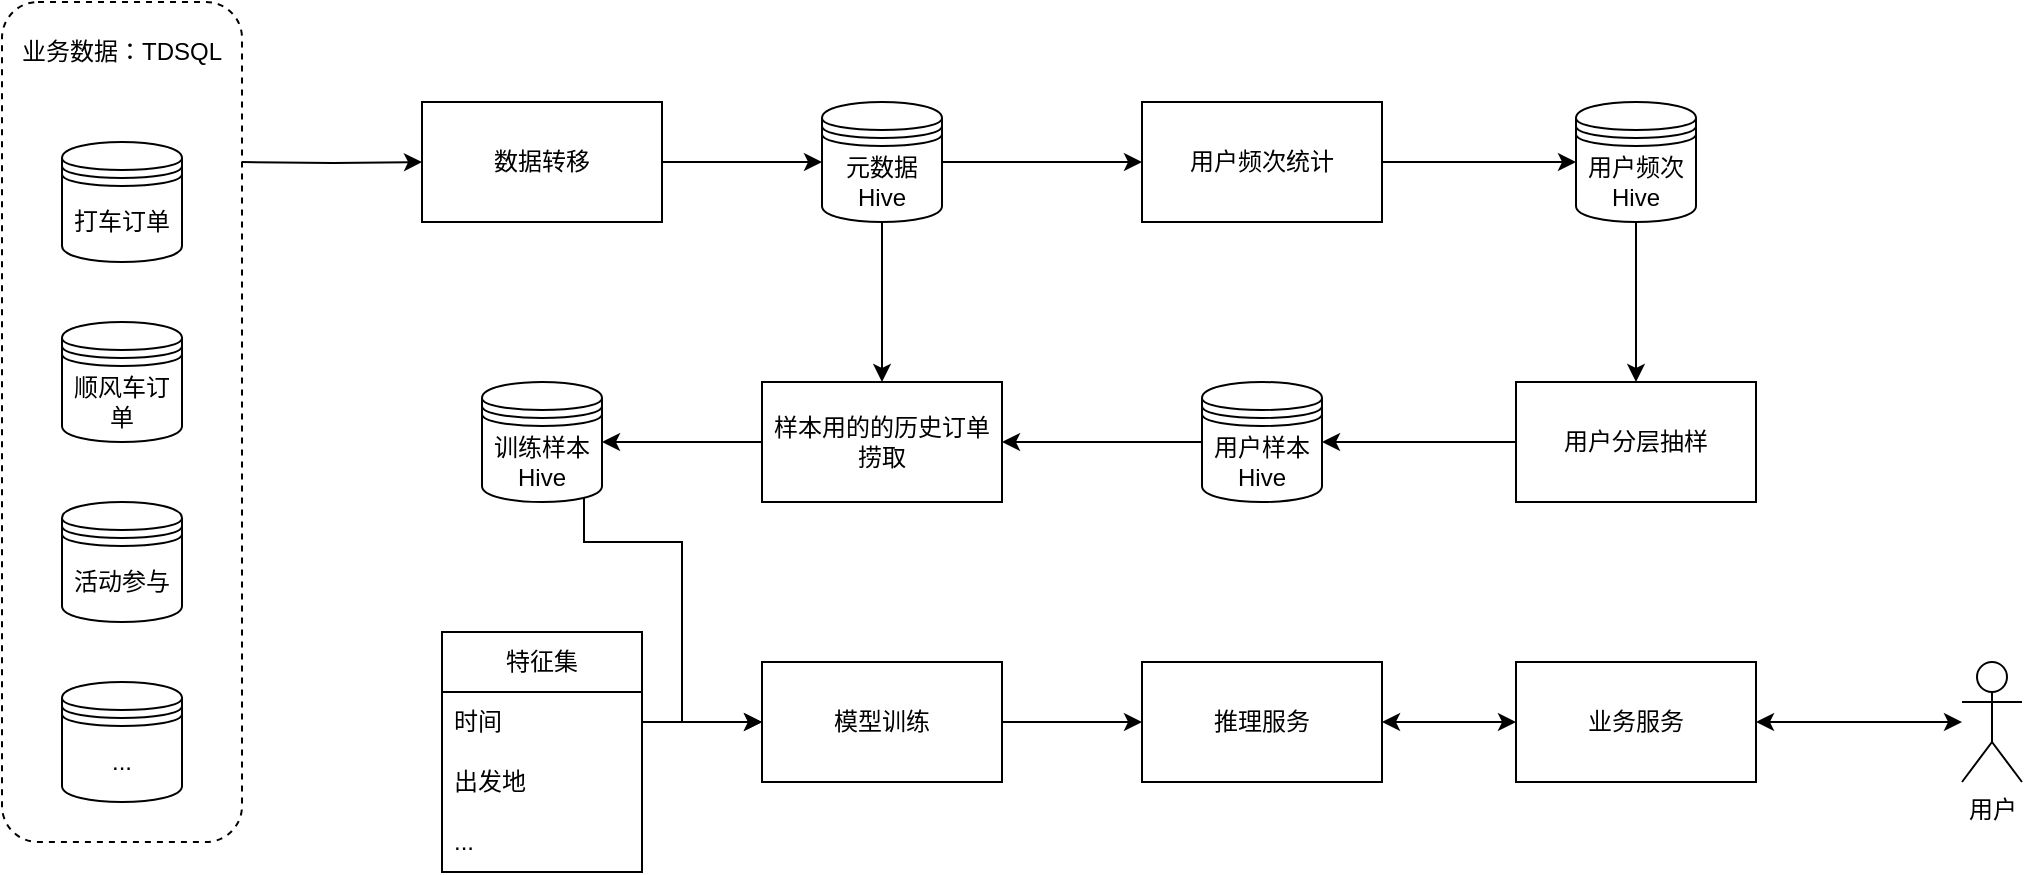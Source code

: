 <mxfile version="25.0.3">
  <diagram name="第 1 页" id="ljqJnMd4tAoq8gkYt9_l">
    <mxGraphModel dx="1383" dy="699" grid="1" gridSize="10" guides="1" tooltips="1" connect="1" arrows="1" fold="1" page="1" pageScale="1" pageWidth="827" pageHeight="1169" math="0" shadow="0">
      <root>
        <mxCell id="0" />
        <mxCell id="1" parent="0" />
        <mxCell id="X4z7BiE-yW4PL0MvgSgU-1" style="edgeStyle=orthogonalEdgeStyle;rounded=0;orthogonalLoop=1;jettySize=auto;html=1;exitX=1;exitY=0.5;exitDx=0;exitDy=0;entryX=0;entryY=0.5;entryDx=0;entryDy=0;" edge="1" parent="1" target="-XVkC3dEDmF10gojKpt2-9">
          <mxGeometry relative="1" as="geometry">
            <mxPoint x="160" y="200" as="sourcePoint" />
          </mxGeometry>
        </mxCell>
        <mxCell id="-XVkC3dEDmF10gojKpt2-4" value="" style="rounded=1;whiteSpace=wrap;html=1;fillColor=none;dashed=1;" parent="1" vertex="1">
          <mxGeometry x="40" y="120" width="120" height="420" as="geometry" />
        </mxCell>
        <mxCell id="-XVkC3dEDmF10gojKpt2-1" value="打车订单" style="shape=datastore;whiteSpace=wrap;html=1;" parent="1" vertex="1">
          <mxGeometry x="70" y="190" width="60" height="60" as="geometry" />
        </mxCell>
        <mxCell id="-XVkC3dEDmF10gojKpt2-2" value="顺风车订单" style="shape=datastore;whiteSpace=wrap;html=1;" parent="1" vertex="1">
          <mxGeometry x="70" y="280" width="60" height="60" as="geometry" />
        </mxCell>
        <mxCell id="-XVkC3dEDmF10gojKpt2-3" value="活动参与" style="shape=datastore;whiteSpace=wrap;html=1;" parent="1" vertex="1">
          <mxGeometry x="70" y="370" width="60" height="60" as="geometry" />
        </mxCell>
        <mxCell id="-XVkC3dEDmF10gojKpt2-5" value="业务数据：TDSQL" style="text;html=1;align=center;verticalAlign=middle;whiteSpace=wrap;rounded=0;" parent="1" vertex="1">
          <mxGeometry x="40" y="130" width="120" height="30" as="geometry" />
        </mxCell>
        <mxCell id="X4z7BiE-yW4PL0MvgSgU-2" style="edgeStyle=orthogonalEdgeStyle;rounded=0;orthogonalLoop=1;jettySize=auto;html=1;exitX=1;exitY=0.5;exitDx=0;exitDy=0;entryX=0;entryY=0.5;entryDx=0;entryDy=0;" edge="1" parent="1" source="-XVkC3dEDmF10gojKpt2-9" target="-XVkC3dEDmF10gojKpt2-17">
          <mxGeometry relative="1" as="geometry" />
        </mxCell>
        <mxCell id="-XVkC3dEDmF10gojKpt2-9" value="数据转移" style="rounded=0;whiteSpace=wrap;html=1;" parent="1" vertex="1">
          <mxGeometry x="250" y="170" width="120" height="60" as="geometry" />
        </mxCell>
        <mxCell id="X4z7BiE-yW4PL0MvgSgU-4" style="edgeStyle=orthogonalEdgeStyle;rounded=0;orthogonalLoop=1;jettySize=auto;html=1;exitX=1;exitY=0.5;exitDx=0;exitDy=0;entryX=0;entryY=0.5;entryDx=0;entryDy=0;" edge="1" parent="1" source="-XVkC3dEDmF10gojKpt2-17" target="X4z7BiE-yW4PL0MvgSgU-3">
          <mxGeometry relative="1" as="geometry" />
        </mxCell>
        <mxCell id="X4z7BiE-yW4PL0MvgSgU-14" style="edgeStyle=orthogonalEdgeStyle;rounded=0;orthogonalLoop=1;jettySize=auto;html=1;exitX=0.5;exitY=1;exitDx=0;exitDy=0;entryX=0.5;entryY=0;entryDx=0;entryDy=0;" edge="1" parent="1" source="-XVkC3dEDmF10gojKpt2-17" target="X4z7BiE-yW4PL0MvgSgU-12">
          <mxGeometry relative="1" as="geometry" />
        </mxCell>
        <mxCell id="-XVkC3dEDmF10gojKpt2-17" value="元数据Hive" style="shape=datastore;whiteSpace=wrap;html=1;" parent="1" vertex="1">
          <mxGeometry x="450" y="170" width="60" height="60" as="geometry" />
        </mxCell>
        <mxCell id="-XVkC3dEDmF10gojKpt2-20" value="..." style="shape=datastore;whiteSpace=wrap;html=1;" parent="1" vertex="1">
          <mxGeometry x="70" y="460" width="60" height="60" as="geometry" />
        </mxCell>
        <mxCell id="X4z7BiE-yW4PL0MvgSgU-10" style="edgeStyle=orthogonalEdgeStyle;rounded=0;orthogonalLoop=1;jettySize=auto;html=1;exitX=0.5;exitY=1;exitDx=0;exitDy=0;entryX=0.5;entryY=0;entryDx=0;entryDy=0;" edge="1" parent="1" source="x-YzyVuPW73V3ZVEIBx--1" target="X4z7BiE-yW4PL0MvgSgU-9">
          <mxGeometry relative="1" as="geometry" />
        </mxCell>
        <mxCell id="x-YzyVuPW73V3ZVEIBx--1" value="&lt;span style=&quot;background-color: initial;&quot;&gt;用户频次Hive&lt;/span&gt;" style="shape=datastore;whiteSpace=wrap;html=1;" parent="1" vertex="1">
          <mxGeometry x="827" y="170" width="60" height="60" as="geometry" />
        </mxCell>
        <mxCell id="X4z7BiE-yW4PL0MvgSgU-7" style="edgeStyle=orthogonalEdgeStyle;rounded=0;orthogonalLoop=1;jettySize=auto;html=1;exitX=1;exitY=0.5;exitDx=0;exitDy=0;" edge="1" parent="1" source="X4z7BiE-yW4PL0MvgSgU-3" target="x-YzyVuPW73V3ZVEIBx--1">
          <mxGeometry relative="1" as="geometry" />
        </mxCell>
        <mxCell id="X4z7BiE-yW4PL0MvgSgU-3" value="用户频次统计" style="rounded=0;whiteSpace=wrap;html=1;" vertex="1" parent="1">
          <mxGeometry x="610" y="170" width="120" height="60" as="geometry" />
        </mxCell>
        <mxCell id="X4z7BiE-yW4PL0MvgSgU-13" style="edgeStyle=orthogonalEdgeStyle;rounded=0;orthogonalLoop=1;jettySize=auto;html=1;exitX=0;exitY=0.5;exitDx=0;exitDy=0;entryX=1;entryY=0.5;entryDx=0;entryDy=0;" edge="1" parent="1" source="X4z7BiE-yW4PL0MvgSgU-8" target="X4z7BiE-yW4PL0MvgSgU-12">
          <mxGeometry relative="1" as="geometry" />
        </mxCell>
        <mxCell id="X4z7BiE-yW4PL0MvgSgU-8" value="&lt;span style=&quot;background-color: initial;&quot;&gt;用户样本Hive&lt;/span&gt;" style="shape=datastore;whiteSpace=wrap;html=1;" vertex="1" parent="1">
          <mxGeometry x="640" y="310" width="60" height="60" as="geometry" />
        </mxCell>
        <mxCell id="X4z7BiE-yW4PL0MvgSgU-11" style="edgeStyle=orthogonalEdgeStyle;rounded=0;orthogonalLoop=1;jettySize=auto;html=1;exitX=0;exitY=0.5;exitDx=0;exitDy=0;entryX=1;entryY=0.5;entryDx=0;entryDy=0;" edge="1" parent="1" source="X4z7BiE-yW4PL0MvgSgU-9" target="X4z7BiE-yW4PL0MvgSgU-8">
          <mxGeometry relative="1" as="geometry" />
        </mxCell>
        <mxCell id="X4z7BiE-yW4PL0MvgSgU-9" value="用户分层抽样" style="rounded=0;whiteSpace=wrap;html=1;" vertex="1" parent="1">
          <mxGeometry x="797" y="310" width="120" height="60" as="geometry" />
        </mxCell>
        <mxCell id="X4z7BiE-yW4PL0MvgSgU-16" style="edgeStyle=orthogonalEdgeStyle;rounded=0;orthogonalLoop=1;jettySize=auto;html=1;exitX=0;exitY=0.5;exitDx=0;exitDy=0;entryX=1;entryY=0.5;entryDx=0;entryDy=0;" edge="1" parent="1" source="X4z7BiE-yW4PL0MvgSgU-12" target="X4z7BiE-yW4PL0MvgSgU-15">
          <mxGeometry relative="1" as="geometry" />
        </mxCell>
        <mxCell id="X4z7BiE-yW4PL0MvgSgU-12" value="样本用的的历史订单捞取" style="rounded=0;whiteSpace=wrap;html=1;" vertex="1" parent="1">
          <mxGeometry x="420" y="310" width="120" height="60" as="geometry" />
        </mxCell>
        <mxCell id="X4z7BiE-yW4PL0MvgSgU-23" style="edgeStyle=orthogonalEdgeStyle;rounded=0;orthogonalLoop=1;jettySize=auto;html=1;exitX=0.85;exitY=0.95;exitDx=0;exitDy=0;exitPerimeter=0;entryX=0;entryY=0.5;entryDx=0;entryDy=0;" edge="1" parent="1" source="X4z7BiE-yW4PL0MvgSgU-15" target="X4z7BiE-yW4PL0MvgSgU-21">
          <mxGeometry relative="1" as="geometry">
            <Array as="points">
              <mxPoint x="331" y="390" />
              <mxPoint x="380" y="390" />
              <mxPoint x="380" y="480" />
            </Array>
          </mxGeometry>
        </mxCell>
        <mxCell id="X4z7BiE-yW4PL0MvgSgU-15" value="&lt;span style=&quot;background-color: initial;&quot;&gt;训练样本Hive&lt;/span&gt;" style="shape=datastore;whiteSpace=wrap;html=1;" vertex="1" parent="1">
          <mxGeometry x="280" y="310" width="60" height="60" as="geometry" />
        </mxCell>
        <mxCell id="X4z7BiE-yW4PL0MvgSgU-17" value="特征集" style="swimlane;fontStyle=0;childLayout=stackLayout;horizontal=1;startSize=30;horizontalStack=0;resizeParent=1;resizeParentMax=0;resizeLast=0;collapsible=1;marginBottom=0;whiteSpace=wrap;html=1;" vertex="1" parent="1">
          <mxGeometry x="260" y="435" width="100" height="120" as="geometry" />
        </mxCell>
        <mxCell id="X4z7BiE-yW4PL0MvgSgU-18" value="时间" style="text;strokeColor=none;fillColor=none;align=left;verticalAlign=middle;spacingLeft=4;spacingRight=4;overflow=hidden;points=[[0,0.5],[1,0.5]];portConstraint=eastwest;rotatable=0;whiteSpace=wrap;html=1;" vertex="1" parent="X4z7BiE-yW4PL0MvgSgU-17">
          <mxGeometry y="30" width="100" height="30" as="geometry" />
        </mxCell>
        <mxCell id="X4z7BiE-yW4PL0MvgSgU-19" value="出发地" style="text;strokeColor=none;fillColor=none;align=left;verticalAlign=middle;spacingLeft=4;spacingRight=4;overflow=hidden;points=[[0,0.5],[1,0.5]];portConstraint=eastwest;rotatable=0;whiteSpace=wrap;html=1;" vertex="1" parent="X4z7BiE-yW4PL0MvgSgU-17">
          <mxGeometry y="60" width="100" height="30" as="geometry" />
        </mxCell>
        <mxCell id="X4z7BiE-yW4PL0MvgSgU-20" value="..." style="text;strokeColor=none;fillColor=none;align=left;verticalAlign=middle;spacingLeft=4;spacingRight=4;overflow=hidden;points=[[0,0.5],[1,0.5]];portConstraint=eastwest;rotatable=0;whiteSpace=wrap;html=1;" vertex="1" parent="X4z7BiE-yW4PL0MvgSgU-17">
          <mxGeometry y="90" width="100" height="30" as="geometry" />
        </mxCell>
        <mxCell id="X4z7BiE-yW4PL0MvgSgU-26" style="edgeStyle=orthogonalEdgeStyle;rounded=0;orthogonalLoop=1;jettySize=auto;html=1;exitX=1;exitY=0.5;exitDx=0;exitDy=0;entryX=0;entryY=0.5;entryDx=0;entryDy=0;" edge="1" parent="1" source="X4z7BiE-yW4PL0MvgSgU-21" target="X4z7BiE-yW4PL0MvgSgU-25">
          <mxGeometry relative="1" as="geometry" />
        </mxCell>
        <mxCell id="X4z7BiE-yW4PL0MvgSgU-21" value="模型训练" style="rounded=0;whiteSpace=wrap;html=1;" vertex="1" parent="1">
          <mxGeometry x="420" y="450" width="120" height="60" as="geometry" />
        </mxCell>
        <mxCell id="X4z7BiE-yW4PL0MvgSgU-22" style="edgeStyle=orthogonalEdgeStyle;rounded=0;orthogonalLoop=1;jettySize=auto;html=1;exitX=1;exitY=0.5;exitDx=0;exitDy=0;entryX=0;entryY=0.5;entryDx=0;entryDy=0;" edge="1" parent="1" source="X4z7BiE-yW4PL0MvgSgU-18" target="X4z7BiE-yW4PL0MvgSgU-21">
          <mxGeometry relative="1" as="geometry" />
        </mxCell>
        <mxCell id="X4z7BiE-yW4PL0MvgSgU-24" value="用户" style="shape=umlActor;verticalLabelPosition=bottom;verticalAlign=top;html=1;" vertex="1" parent="1">
          <mxGeometry x="1020" y="450" width="30" height="60" as="geometry" />
        </mxCell>
        <mxCell id="X4z7BiE-yW4PL0MvgSgU-32" style="edgeStyle=orthogonalEdgeStyle;rounded=0;orthogonalLoop=1;jettySize=auto;html=1;exitX=1;exitY=0.5;exitDx=0;exitDy=0;entryX=0;entryY=0.5;entryDx=0;entryDy=0;startArrow=classic;startFill=1;" edge="1" parent="1" source="X4z7BiE-yW4PL0MvgSgU-25" target="X4z7BiE-yW4PL0MvgSgU-27">
          <mxGeometry relative="1" as="geometry" />
        </mxCell>
        <mxCell id="X4z7BiE-yW4PL0MvgSgU-25" value="推理服务" style="rounded=0;whiteSpace=wrap;html=1;" vertex="1" parent="1">
          <mxGeometry x="610" y="450" width="120" height="60" as="geometry" />
        </mxCell>
        <mxCell id="X4z7BiE-yW4PL0MvgSgU-31" style="edgeStyle=orthogonalEdgeStyle;rounded=0;orthogonalLoop=1;jettySize=auto;html=1;exitX=1;exitY=0.5;exitDx=0;exitDy=0;startArrow=classic;startFill=1;" edge="1" parent="1" source="X4z7BiE-yW4PL0MvgSgU-27" target="X4z7BiE-yW4PL0MvgSgU-24">
          <mxGeometry relative="1" as="geometry" />
        </mxCell>
        <mxCell id="X4z7BiE-yW4PL0MvgSgU-27" value="业务服务" style="rounded=0;whiteSpace=wrap;html=1;" vertex="1" parent="1">
          <mxGeometry x="797" y="450" width="120" height="60" as="geometry" />
        </mxCell>
      </root>
    </mxGraphModel>
  </diagram>
</mxfile>
